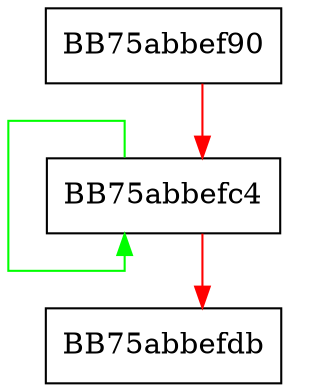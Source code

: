 digraph SSE_minpd {
  node [shape="box"];
  graph [splines=ortho];
  BB75abbef90 -> BB75abbefc4 [color="red"];
  BB75abbefc4 -> BB75abbefc4 [color="green"];
  BB75abbefc4 -> BB75abbefdb [color="red"];
}